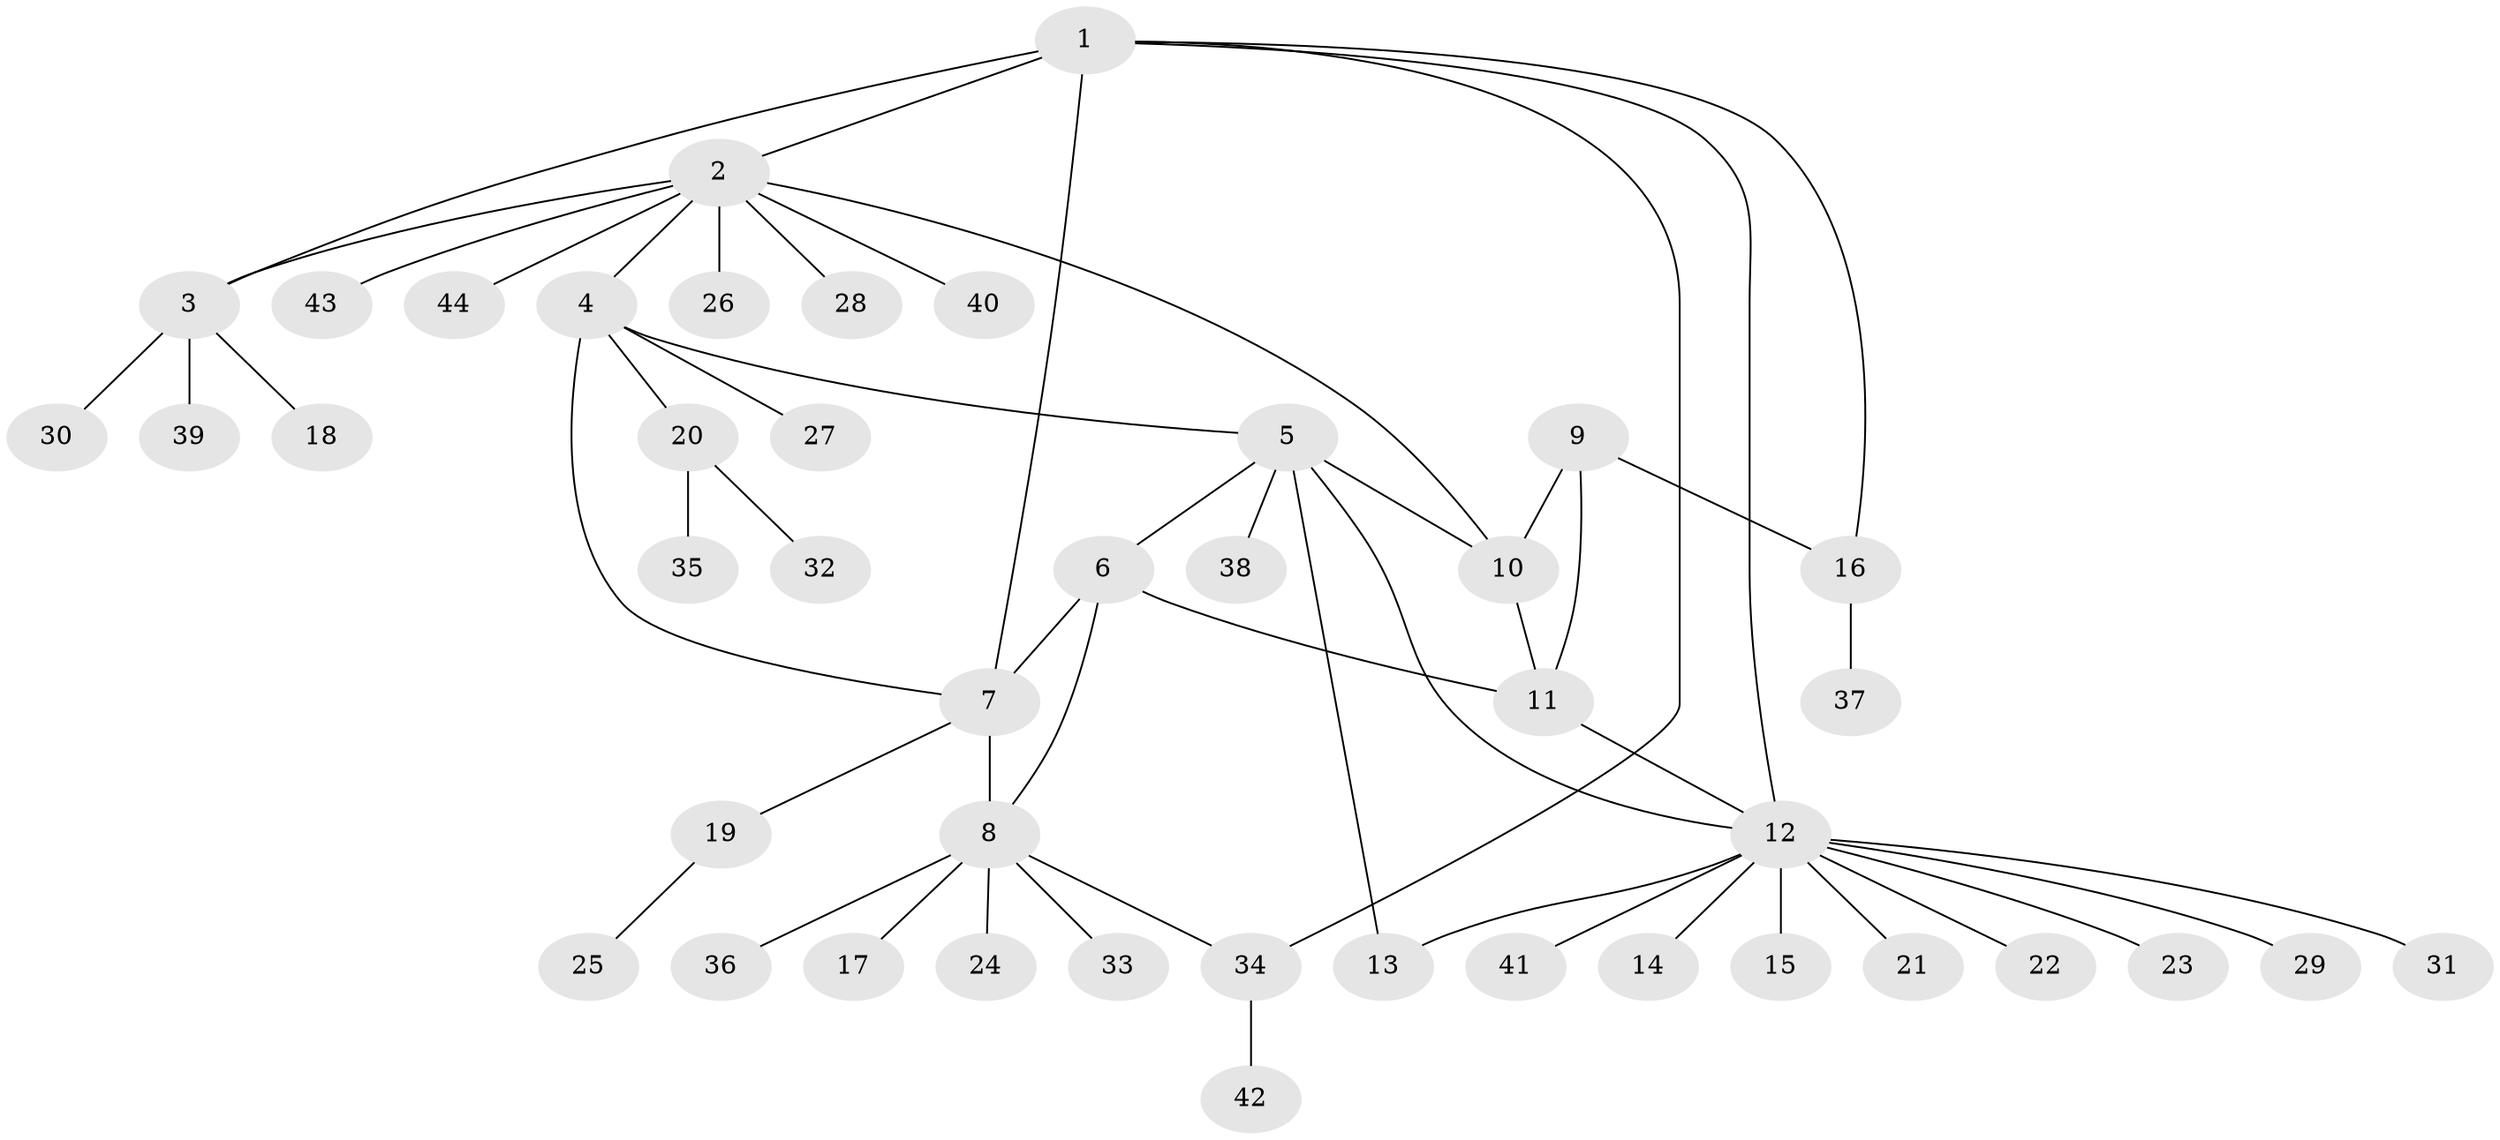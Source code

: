 // original degree distribution, {7: 0.014285714285714285, 10: 0.014285714285714285, 6: 0.04285714285714286, 8: 0.02857142857142857, 2: 0.11428571428571428, 4: 0.05714285714285714, 12: 0.014285714285714285, 5: 0.02857142857142857, 14: 0.014285714285714285, 3: 0.02857142857142857, 1: 0.6428571428571429}
// Generated by graph-tools (version 1.1) at 2025/52/03/04/25 22:52:27]
// undirected, 44 vertices, 55 edges
graph export_dot {
  node [color=gray90,style=filled];
  1;
  2;
  3;
  4;
  5;
  6;
  7;
  8;
  9;
  10;
  11;
  12;
  13;
  14;
  15;
  16;
  17;
  18;
  19;
  20;
  21;
  22;
  23;
  24;
  25;
  26;
  27;
  28;
  29;
  30;
  31;
  32;
  33;
  34;
  35;
  36;
  37;
  38;
  39;
  40;
  41;
  42;
  43;
  44;
  1 -- 2 [weight=1.0];
  1 -- 3 [weight=1.0];
  1 -- 7 [weight=2.0];
  1 -- 12 [weight=1.0];
  1 -- 16 [weight=1.0];
  1 -- 34 [weight=1.0];
  2 -- 3 [weight=1.0];
  2 -- 4 [weight=1.0];
  2 -- 10 [weight=1.0];
  2 -- 26 [weight=1.0];
  2 -- 28 [weight=1.0];
  2 -- 40 [weight=1.0];
  2 -- 43 [weight=1.0];
  2 -- 44 [weight=1.0];
  3 -- 18 [weight=1.0];
  3 -- 30 [weight=1.0];
  3 -- 39 [weight=1.0];
  4 -- 5 [weight=2.0];
  4 -- 7 [weight=2.0];
  4 -- 20 [weight=1.0];
  4 -- 27 [weight=2.0];
  5 -- 6 [weight=1.0];
  5 -- 10 [weight=1.0];
  5 -- 12 [weight=2.0];
  5 -- 13 [weight=1.0];
  5 -- 38 [weight=1.0];
  6 -- 7 [weight=1.0];
  6 -- 8 [weight=1.0];
  6 -- 11 [weight=1.0];
  7 -- 8 [weight=1.0];
  7 -- 19 [weight=1.0];
  8 -- 17 [weight=1.0];
  8 -- 24 [weight=1.0];
  8 -- 33 [weight=1.0];
  8 -- 34 [weight=1.0];
  8 -- 36 [weight=1.0];
  9 -- 10 [weight=1.0];
  9 -- 11 [weight=1.0];
  9 -- 16 [weight=9.0];
  10 -- 11 [weight=1.0];
  11 -- 12 [weight=1.0];
  12 -- 13 [weight=1.0];
  12 -- 14 [weight=1.0];
  12 -- 15 [weight=1.0];
  12 -- 21 [weight=1.0];
  12 -- 22 [weight=1.0];
  12 -- 23 [weight=1.0];
  12 -- 29 [weight=1.0];
  12 -- 31 [weight=1.0];
  12 -- 41 [weight=1.0];
  16 -- 37 [weight=1.0];
  19 -- 25 [weight=1.0];
  20 -- 32 [weight=1.0];
  20 -- 35 [weight=1.0];
  34 -- 42 [weight=1.0];
}
